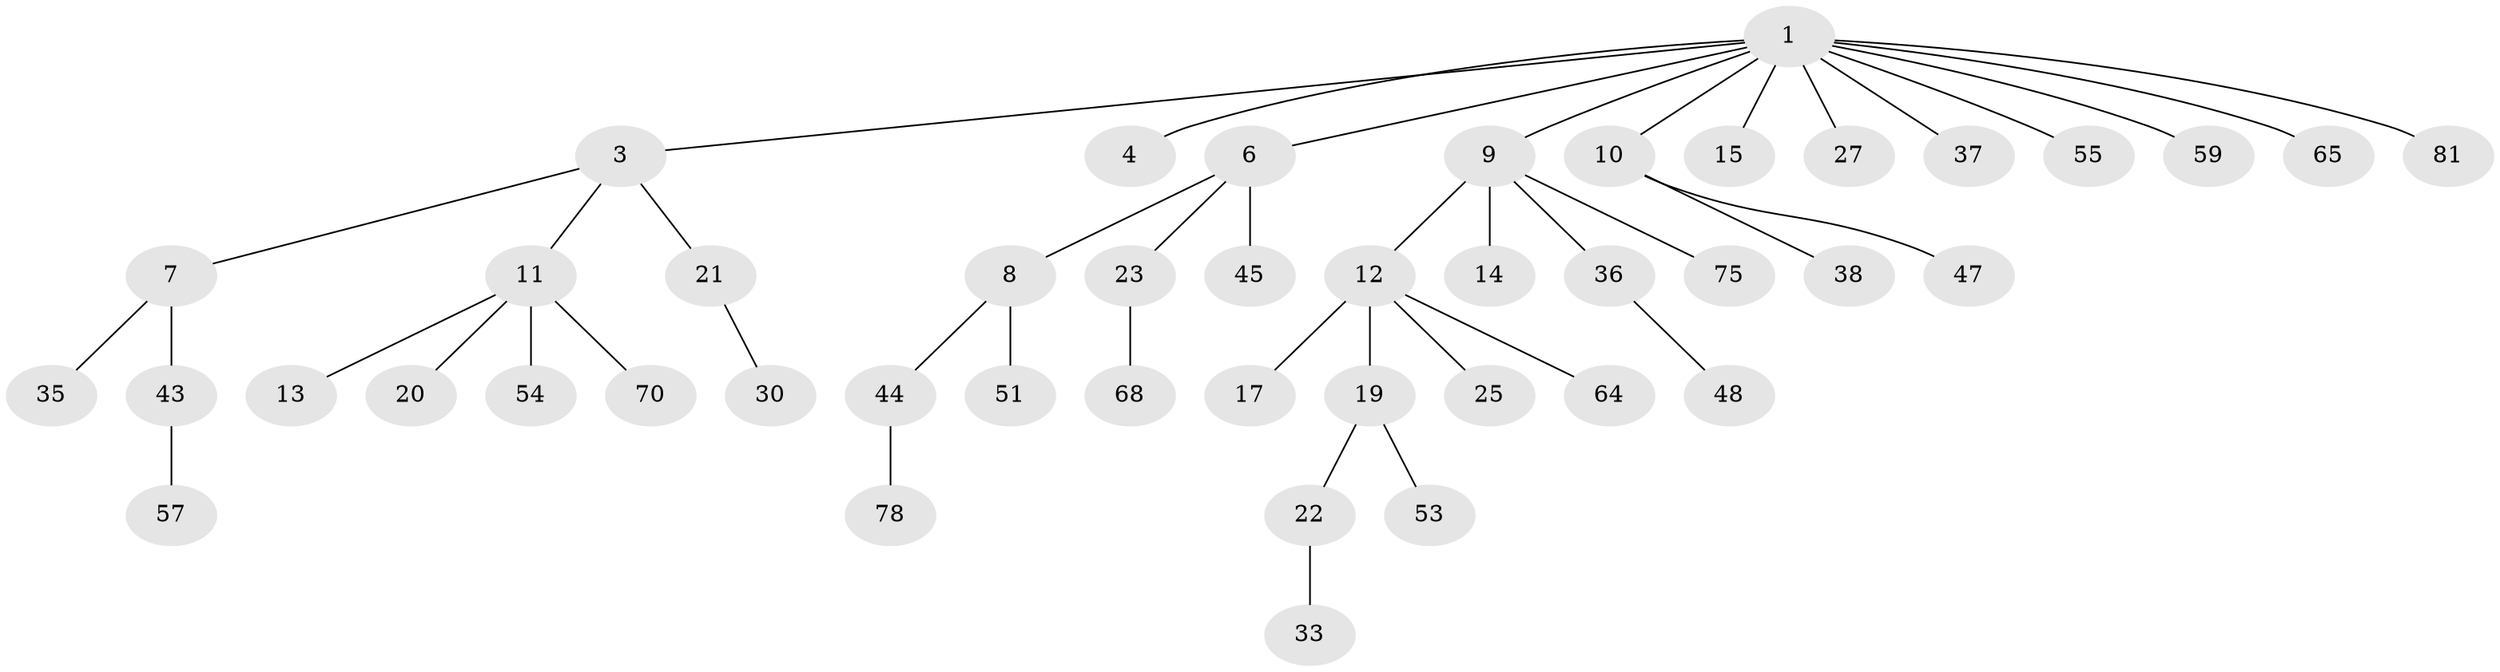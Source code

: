 // original degree distribution, {6: 0.02197802197802198, 8: 0.01098901098901099, 2: 0.2857142857142857, 1: 0.4835164835164835, 4: 0.04395604395604396, 3: 0.12087912087912088, 5: 0.03296703296703297}
// Generated by graph-tools (version 1.1) at 2025/15/03/09/25 04:15:31]
// undirected, 45 vertices, 44 edges
graph export_dot {
graph [start="1"]
  node [color=gray90,style=filled];
  1 [super="+2"];
  3 [super="+5"];
  4;
  6 [super="+42"];
  7 [super="+18"];
  8;
  9;
  10;
  11 [super="+31+50"];
  12;
  13 [super="+73+39+49+16"];
  14 [super="+69"];
  15 [super="+83+29"];
  17 [super="+46+24"];
  19;
  20 [super="+66+41"];
  21 [super="+26"];
  22;
  23 [super="+56+32+76"];
  25 [super="+87"];
  27 [super="+28"];
  30 [super="+62"];
  33;
  35;
  36 [super="+40"];
  37;
  38 [super="+71"];
  43;
  44 [super="+52+91"];
  45;
  47 [super="+58"];
  48;
  51 [super="+67"];
  53;
  54 [super="+90+72"];
  55;
  57;
  59 [super="+74"];
  64 [super="+85+86+79"];
  65;
  68;
  70;
  75 [super="+88"];
  78;
  81;
  1 -- 4;
  1 -- 9;
  1 -- 27;
  1 -- 55;
  1 -- 65;
  1 -- 3;
  1 -- 37;
  1 -- 6;
  1 -- 10;
  1 -- 15;
  1 -- 81;
  1 -- 59;
  3 -- 11;
  3 -- 21;
  3 -- 7;
  6 -- 8;
  6 -- 23;
  6 -- 45;
  7 -- 35;
  7 -- 43;
  8 -- 44;
  8 -- 51;
  9 -- 12;
  9 -- 14;
  9 -- 36;
  9 -- 75;
  10 -- 38;
  10 -- 47;
  11 -- 13;
  11 -- 20;
  11 -- 54;
  11 -- 70;
  12 -- 17;
  12 -- 19;
  12 -- 25;
  12 -- 64;
  19 -- 22;
  19 -- 53;
  21 -- 30;
  22 -- 33;
  23 -- 68;
  36 -- 48;
  43 -- 57;
  44 -- 78;
}
